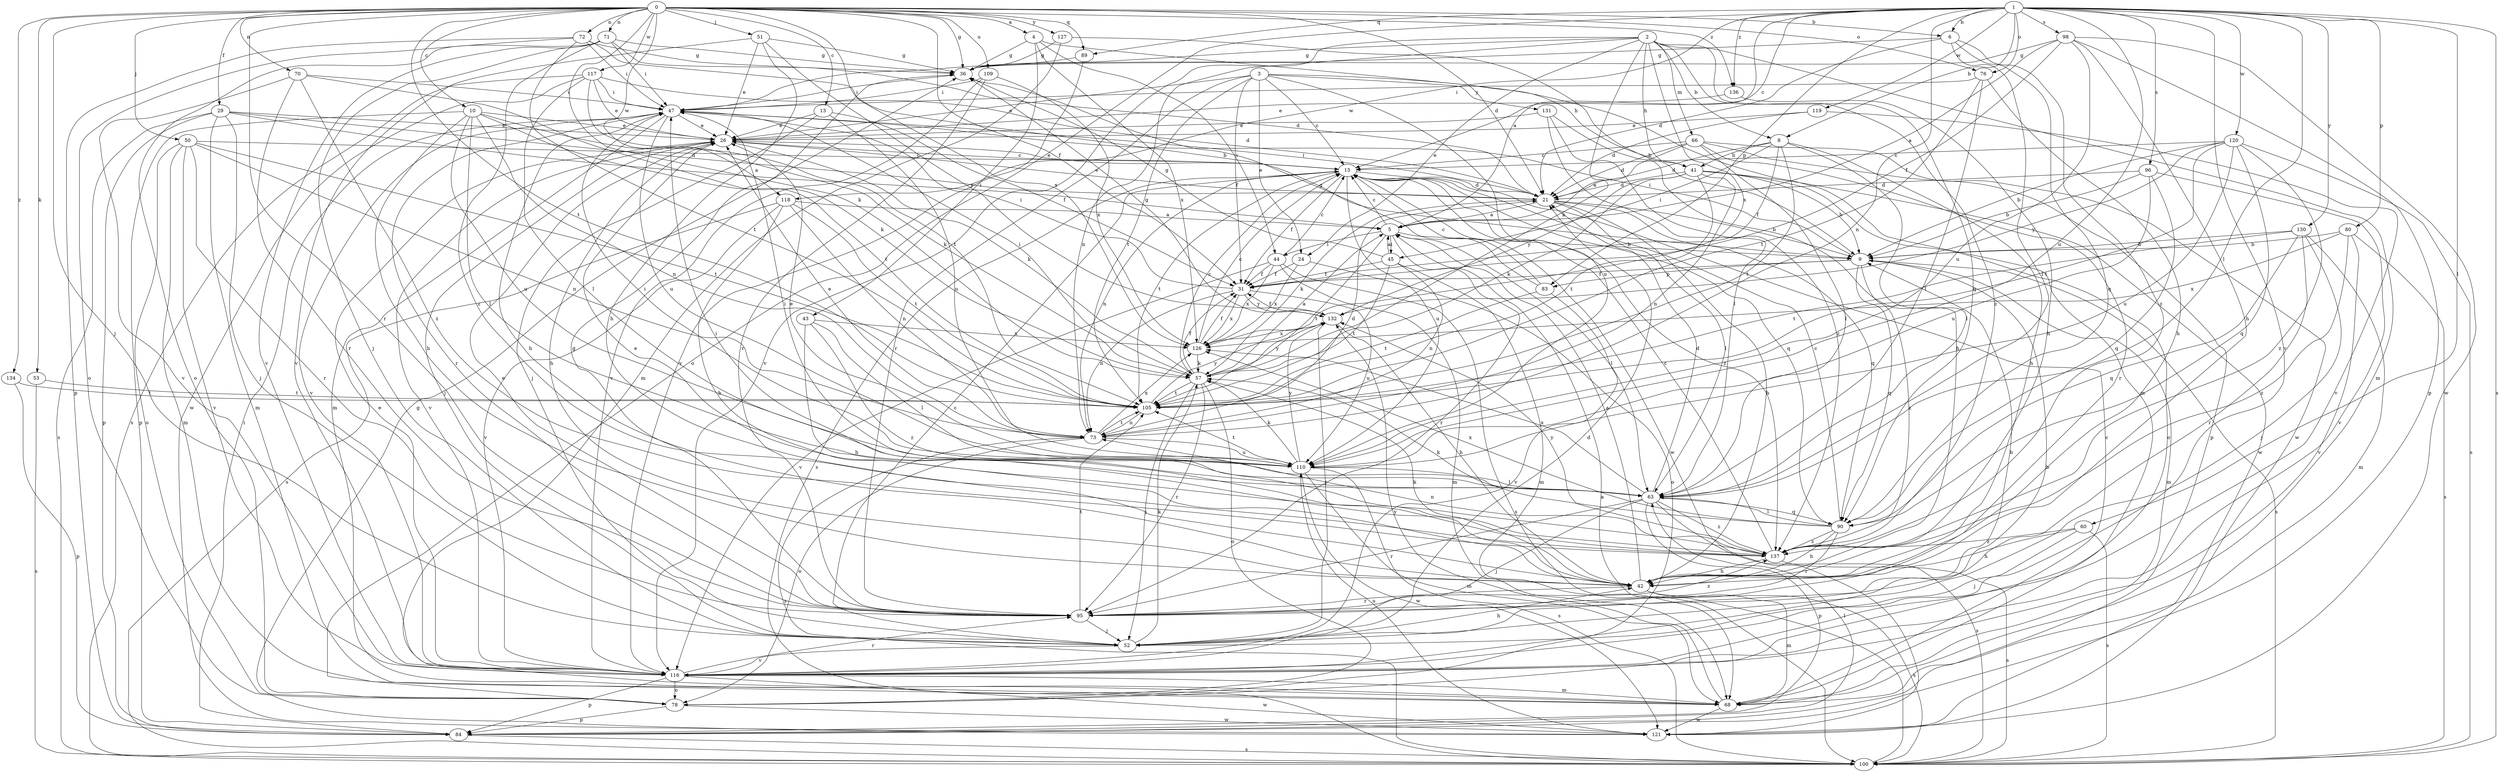 strict digraph  {
0;
1;
2;
3;
4;
5;
6;
8;
9;
10;
13;
15;
21;
24;
26;
29;
31;
36;
41;
42;
43;
44;
45;
47;
50;
51;
52;
53;
57;
60;
63;
66;
68;
70;
71;
72;
73;
76;
78;
80;
83;
84;
89;
90;
95;
96;
98;
100;
105;
109;
110;
116;
117;
118;
119;
120;
121;
126;
127;
130;
131;
132;
134;
136;
137;
0 -> 4  [label=a];
0 -> 6  [label=b];
0 -> 10  [label=c];
0 -> 13  [label=c];
0 -> 21  [label=d];
0 -> 29  [label=f];
0 -> 31  [label=f];
0 -> 36  [label=g];
0 -> 50  [label=j];
0 -> 51  [label=j];
0 -> 52  [label=j];
0 -> 53  [label=k];
0 -> 57  [label=k];
0 -> 70  [label=n];
0 -> 71  [label=n];
0 -> 72  [label=n];
0 -> 76  [label=o];
0 -> 89  [label=q];
0 -> 95  [label=r];
0 -> 105  [label=t];
0 -> 109  [label=u];
0 -> 117  [label=w];
0 -> 118  [label=w];
0 -> 126  [label=x];
0 -> 127  [label=y];
0 -> 134  [label=z];
0 -> 136  [label=z];
1 -> 5  [label=a];
1 -> 6  [label=b];
1 -> 8  [label=b];
1 -> 15  [label=c];
1 -> 60  [label=l];
1 -> 63  [label=l];
1 -> 73  [label=n];
1 -> 76  [label=o];
1 -> 78  [label=o];
1 -> 80  [label=p];
1 -> 83  [label=p];
1 -> 89  [label=q];
1 -> 96  [label=s];
1 -> 98  [label=s];
1 -> 100  [label=s];
1 -> 110  [label=u];
1 -> 116  [label=v];
1 -> 118  [label=w];
1 -> 119  [label=w];
1 -> 120  [label=w];
1 -> 130  [label=y];
1 -> 136  [label=z];
2 -> 8  [label=b];
2 -> 24  [label=e];
2 -> 36  [label=g];
2 -> 41  [label=h];
2 -> 57  [label=k];
2 -> 66  [label=m];
2 -> 68  [label=m];
2 -> 73  [label=n];
2 -> 90  [label=q];
2 -> 116  [label=v];
2 -> 126  [label=x];
2 -> 137  [label=z];
3 -> 15  [label=c];
3 -> 24  [label=e];
3 -> 26  [label=e];
3 -> 31  [label=f];
3 -> 68  [label=m];
3 -> 95  [label=r];
3 -> 105  [label=t];
3 -> 110  [label=u];
3 -> 131  [label=y];
4 -> 36  [label=g];
4 -> 41  [label=h];
4 -> 43  [label=i];
4 -> 44  [label=i];
4 -> 126  [label=x];
5 -> 9  [label=b];
5 -> 15  [label=c];
5 -> 44  [label=i];
5 -> 45  [label=i];
5 -> 63  [label=l];
5 -> 95  [label=r];
5 -> 105  [label=t];
6 -> 21  [label=d];
6 -> 36  [label=g];
6 -> 63  [label=l];
6 -> 90  [label=q];
6 -> 137  [label=z];
8 -> 21  [label=d];
8 -> 31  [label=f];
8 -> 41  [label=h];
8 -> 42  [label=h];
8 -> 45  [label=i];
8 -> 63  [label=l];
8 -> 105  [label=t];
9 -> 31  [label=f];
9 -> 47  [label=i];
9 -> 68  [label=m];
9 -> 83  [label=p];
9 -> 90  [label=q];
9 -> 100  [label=s];
9 -> 137  [label=z];
10 -> 26  [label=e];
10 -> 42  [label=h];
10 -> 57  [label=k];
10 -> 63  [label=l];
10 -> 73  [label=n];
10 -> 84  [label=p];
10 -> 105  [label=t];
10 -> 110  [label=u];
13 -> 26  [label=e];
13 -> 31  [label=f];
13 -> 52  [label=j];
13 -> 110  [label=u];
15 -> 21  [label=d];
15 -> 26  [label=e];
15 -> 31  [label=f];
15 -> 73  [label=n];
15 -> 90  [label=q];
15 -> 100  [label=s];
15 -> 105  [label=t];
15 -> 110  [label=u];
15 -> 121  [label=w];
15 -> 137  [label=z];
21 -> 5  [label=a];
21 -> 9  [label=b];
21 -> 26  [label=e];
21 -> 42  [label=h];
21 -> 47  [label=i];
21 -> 57  [label=k];
21 -> 63  [label=l];
21 -> 90  [label=q];
24 -> 31  [label=f];
24 -> 78  [label=o];
24 -> 126  [label=x];
26 -> 15  [label=c];
26 -> 42  [label=h];
26 -> 52  [label=j];
26 -> 57  [label=k];
26 -> 116  [label=v];
29 -> 5  [label=a];
29 -> 21  [label=d];
29 -> 26  [label=e];
29 -> 52  [label=j];
29 -> 68  [label=m];
29 -> 84  [label=p];
29 -> 100  [label=s];
31 -> 47  [label=i];
31 -> 73  [label=n];
31 -> 110  [label=u];
31 -> 126  [label=x];
31 -> 132  [label=y];
36 -> 47  [label=i];
41 -> 9  [label=b];
41 -> 21  [label=d];
41 -> 57  [label=k];
41 -> 73  [label=n];
41 -> 78  [label=o];
41 -> 105  [label=t];
41 -> 121  [label=w];
41 -> 132  [label=y];
42 -> 5  [label=a];
42 -> 57  [label=k];
42 -> 68  [label=m];
42 -> 95  [label=r];
42 -> 100  [label=s];
43 -> 42  [label=h];
43 -> 63  [label=l];
43 -> 126  [label=x];
43 -> 137  [label=z];
44 -> 15  [label=c];
44 -> 31  [label=f];
44 -> 68  [label=m];
44 -> 100  [label=s];
44 -> 116  [label=v];
44 -> 126  [label=x];
45 -> 5  [label=a];
45 -> 31  [label=f];
45 -> 36  [label=g];
45 -> 68  [label=m];
45 -> 73  [label=n];
45 -> 105  [label=t];
47 -> 26  [label=e];
47 -> 42  [label=h];
47 -> 68  [label=m];
47 -> 95  [label=r];
47 -> 110  [label=u];
47 -> 116  [label=v];
50 -> 15  [label=c];
50 -> 68  [label=m];
50 -> 73  [label=n];
50 -> 78  [label=o];
50 -> 95  [label=r];
50 -> 105  [label=t];
50 -> 116  [label=v];
51 -> 26  [label=e];
51 -> 36  [label=g];
51 -> 42  [label=h];
51 -> 116  [label=v];
51 -> 132  [label=y];
52 -> 9  [label=b];
52 -> 15  [label=c];
52 -> 42  [label=h];
52 -> 57  [label=k];
52 -> 116  [label=v];
53 -> 100  [label=s];
53 -> 105  [label=t];
57 -> 5  [label=a];
57 -> 15  [label=c];
57 -> 31  [label=f];
57 -> 47  [label=i];
57 -> 52  [label=j];
57 -> 78  [label=o];
57 -> 95  [label=r];
57 -> 105  [label=t];
57 -> 132  [label=y];
60 -> 42  [label=h];
60 -> 52  [label=j];
60 -> 100  [label=s];
60 -> 137  [label=z];
63 -> 21  [label=d];
63 -> 47  [label=i];
63 -> 52  [label=j];
63 -> 84  [label=p];
63 -> 90  [label=q];
63 -> 95  [label=r];
63 -> 100  [label=s];
63 -> 126  [label=x];
63 -> 137  [label=z];
66 -> 5  [label=a];
66 -> 15  [label=c];
66 -> 21  [label=d];
66 -> 63  [label=l];
66 -> 84  [label=p];
66 -> 95  [label=r];
66 -> 121  [label=w];
68 -> 15  [label=c];
68 -> 121  [label=w];
68 -> 132  [label=y];
70 -> 47  [label=i];
70 -> 57  [label=k];
70 -> 95  [label=r];
70 -> 116  [label=v];
70 -> 137  [label=z];
71 -> 21  [label=d];
71 -> 36  [label=g];
71 -> 47  [label=i];
71 -> 52  [label=j];
71 -> 78  [label=o];
71 -> 116  [label=v];
71 -> 137  [label=z];
72 -> 9  [label=b];
72 -> 36  [label=g];
72 -> 47  [label=i];
72 -> 78  [label=o];
72 -> 84  [label=p];
72 -> 105  [label=t];
73 -> 21  [label=d];
73 -> 26  [label=e];
73 -> 78  [label=o];
73 -> 100  [label=s];
73 -> 105  [label=t];
73 -> 110  [label=u];
73 -> 126  [label=x];
76 -> 42  [label=h];
76 -> 47  [label=i];
76 -> 63  [label=l];
76 -> 105  [label=t];
78 -> 84  [label=p];
78 -> 121  [label=w];
80 -> 9  [label=b];
80 -> 100  [label=s];
80 -> 116  [label=v];
80 -> 126  [label=x];
80 -> 137  [label=z];
83 -> 15  [label=c];
83 -> 36  [label=g];
83 -> 105  [label=t];
83 -> 116  [label=v];
84 -> 47  [label=i];
84 -> 63  [label=l];
84 -> 100  [label=s];
89 -> 47  [label=i];
89 -> 116  [label=v];
90 -> 15  [label=c];
90 -> 42  [label=h];
90 -> 57  [label=k];
90 -> 63  [label=l];
90 -> 95  [label=r];
90 -> 126  [label=x];
90 -> 137  [label=z];
95 -> 26  [label=e];
95 -> 36  [label=g];
95 -> 52  [label=j];
95 -> 105  [label=t];
95 -> 137  [label=z];
96 -> 9  [label=b];
96 -> 21  [label=d];
96 -> 90  [label=q];
96 -> 110  [label=u];
96 -> 116  [label=v];
98 -> 5  [label=a];
98 -> 31  [label=f];
98 -> 36  [label=g];
98 -> 42  [label=h];
98 -> 84  [label=p];
98 -> 110  [label=u];
98 -> 121  [label=w];
100 -> 5  [label=a];
105 -> 73  [label=n];
105 -> 132  [label=y];
109 -> 47  [label=i];
109 -> 95  [label=r];
109 -> 116  [label=v];
109 -> 126  [label=x];
110 -> 26  [label=e];
110 -> 47  [label=i];
110 -> 57  [label=k];
110 -> 63  [label=l];
110 -> 68  [label=m];
110 -> 100  [label=s];
110 -> 105  [label=t];
110 -> 121  [label=w];
110 -> 132  [label=y];
116 -> 9  [label=b];
116 -> 21  [label=d];
116 -> 26  [label=e];
116 -> 68  [label=m];
116 -> 78  [label=o];
116 -> 84  [label=p];
116 -> 95  [label=r];
116 -> 121  [label=w];
117 -> 21  [label=d];
117 -> 26  [label=e];
117 -> 47  [label=i];
117 -> 63  [label=l];
117 -> 100  [label=s];
117 -> 105  [label=t];
117 -> 121  [label=w];
118 -> 5  [label=a];
118 -> 42  [label=h];
118 -> 73  [label=n];
118 -> 100  [label=s];
118 -> 105  [label=t];
118 -> 116  [label=v];
119 -> 21  [label=d];
119 -> 26  [label=e];
119 -> 116  [label=v];
120 -> 9  [label=b];
120 -> 15  [label=c];
120 -> 90  [label=q];
120 -> 100  [label=s];
120 -> 105  [label=t];
120 -> 110  [label=u];
120 -> 132  [label=y];
120 -> 137  [label=z];
121 -> 36  [label=g];
121 -> 110  [label=u];
126 -> 15  [label=c];
126 -> 31  [label=f];
126 -> 57  [label=k];
127 -> 9  [label=b];
127 -> 36  [label=g];
127 -> 68  [label=m];
130 -> 9  [label=b];
130 -> 52  [label=j];
130 -> 68  [label=m];
130 -> 90  [label=q];
130 -> 95  [label=r];
130 -> 105  [label=t];
131 -> 26  [label=e];
131 -> 42  [label=h];
131 -> 63  [label=l];
131 -> 137  [label=z];
132 -> 31  [label=f];
132 -> 36  [label=g];
132 -> 42  [label=h];
132 -> 52  [label=j];
132 -> 126  [label=x];
134 -> 84  [label=p];
134 -> 105  [label=t];
136 -> 26  [label=e];
136 -> 42  [label=h];
137 -> 15  [label=c];
137 -> 26  [label=e];
137 -> 42  [label=h];
137 -> 47  [label=i];
137 -> 73  [label=n];
137 -> 100  [label=s];
137 -> 132  [label=y];
}
